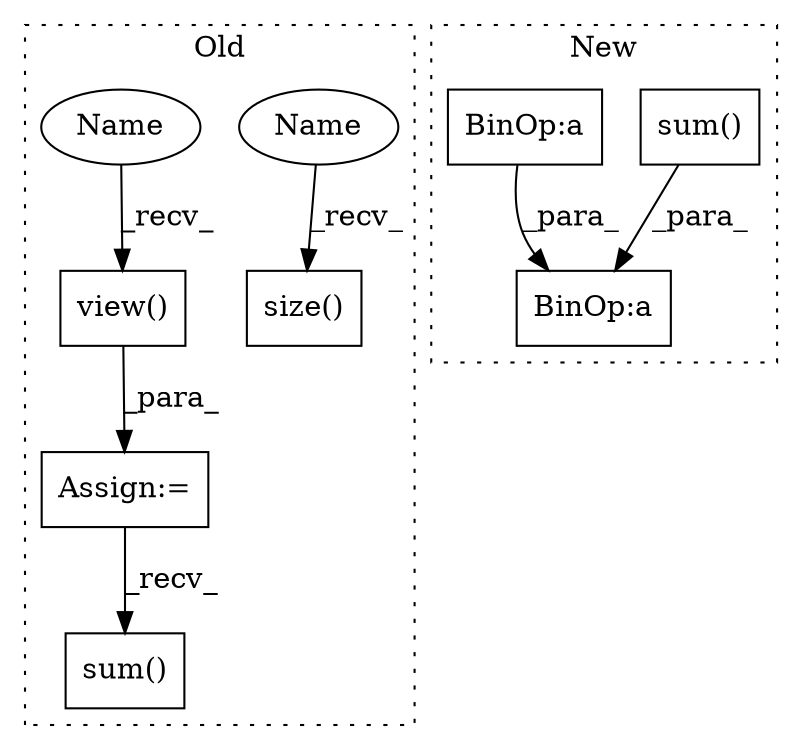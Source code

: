 digraph G {
subgraph cluster0 {
1 [label="size()" a="75" s="2485" l="13" shape="box"];
4 [label="view()" a="75" s="2221,2253" l="12,1" shape="box"];
5 [label="Assign:=" a="68" s="2464" l="3" shape="box"];
6 [label="sum()" a="75" s="2694" l="12" shape="box"];
8 [label="Name" a="87" s="2485" l="6" shape="ellipse"];
9 [label="Name" a="87" s="2221" l="6" shape="ellipse"];
label = "Old";
style="dotted";
}
subgraph cluster1 {
2 [label="sum()" a="75" s="2286" l="10" shape="box"];
3 [label="BinOp:a" a="82" s="2283" l="3" shape="box"];
7 [label="BinOp:a" a="82" s="2238" l="3" shape="box"];
label = "New";
style="dotted";
}
2 -> 3 [label="_para_"];
4 -> 5 [label="_para_"];
5 -> 6 [label="_recv_"];
7 -> 3 [label="_para_"];
8 -> 1 [label="_recv_"];
9 -> 4 [label="_recv_"];
}